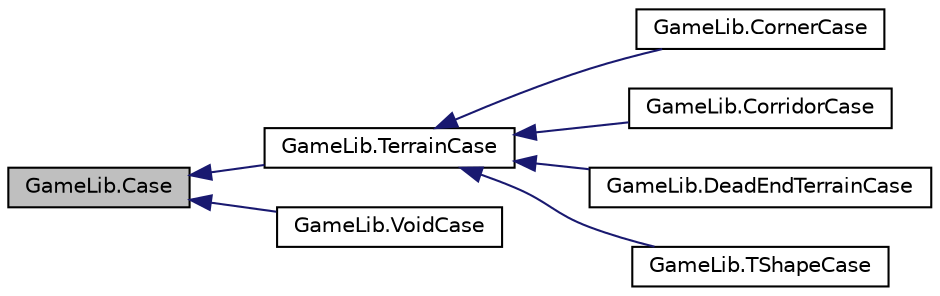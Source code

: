 digraph "GameLib.Case"
{
 // LATEX_PDF_SIZE
  edge [fontname="Helvetica",fontsize="10",labelfontname="Helvetica",labelfontsize="10"];
  node [fontname="Helvetica",fontsize="10",shape=record];
  rankdir="LR";
  Node0 [label="GameLib.Case",height=0.2,width=0.4,color="black", fillcolor="grey75", style="filled", fontcolor="black",tooltip=" "];
  Node0 -> Node1 [dir="back",color="midnightblue",fontsize="10",style="solid",fontname="Helvetica"];
  Node1 [label="GameLib.TerrainCase",height=0.2,width=0.4,color="black", fillcolor="white", style="filled",URL="$class_game_lib_1_1_terrain_case.html",tooltip=" "];
  Node1 -> Node2 [dir="back",color="midnightblue",fontsize="10",style="solid",fontname="Helvetica"];
  Node2 [label="GameLib.CornerCase",height=0.2,width=0.4,color="black", fillcolor="white", style="filled",URL="$class_game_lib_1_1_corner_case.html",tooltip=" "];
  Node1 -> Node3 [dir="back",color="midnightblue",fontsize="10",style="solid",fontname="Helvetica"];
  Node3 [label="GameLib.CorridorCase",height=0.2,width=0.4,color="black", fillcolor="white", style="filled",URL="$class_game_lib_1_1_corridor_case.html",tooltip=" "];
  Node1 -> Node4 [dir="back",color="midnightblue",fontsize="10",style="solid",fontname="Helvetica"];
  Node4 [label="GameLib.DeadEndTerrainCase",height=0.2,width=0.4,color="black", fillcolor="white", style="filled",URL="$class_game_lib_1_1_dead_end_terrain_case.html",tooltip=" "];
  Node1 -> Node5 [dir="back",color="midnightblue",fontsize="10",style="solid",fontname="Helvetica"];
  Node5 [label="GameLib.TShapeCase",height=0.2,width=0.4,color="black", fillcolor="white", style="filled",URL="$class_game_lib_1_1_t_shape_case.html",tooltip=" "];
  Node0 -> Node6 [dir="back",color="midnightblue",fontsize="10",style="solid",fontname="Helvetica"];
  Node6 [label="GameLib.VoidCase",height=0.2,width=0.4,color="black", fillcolor="white", style="filled",URL="$class_game_lib_1_1_void_case.html",tooltip=" "];
}
